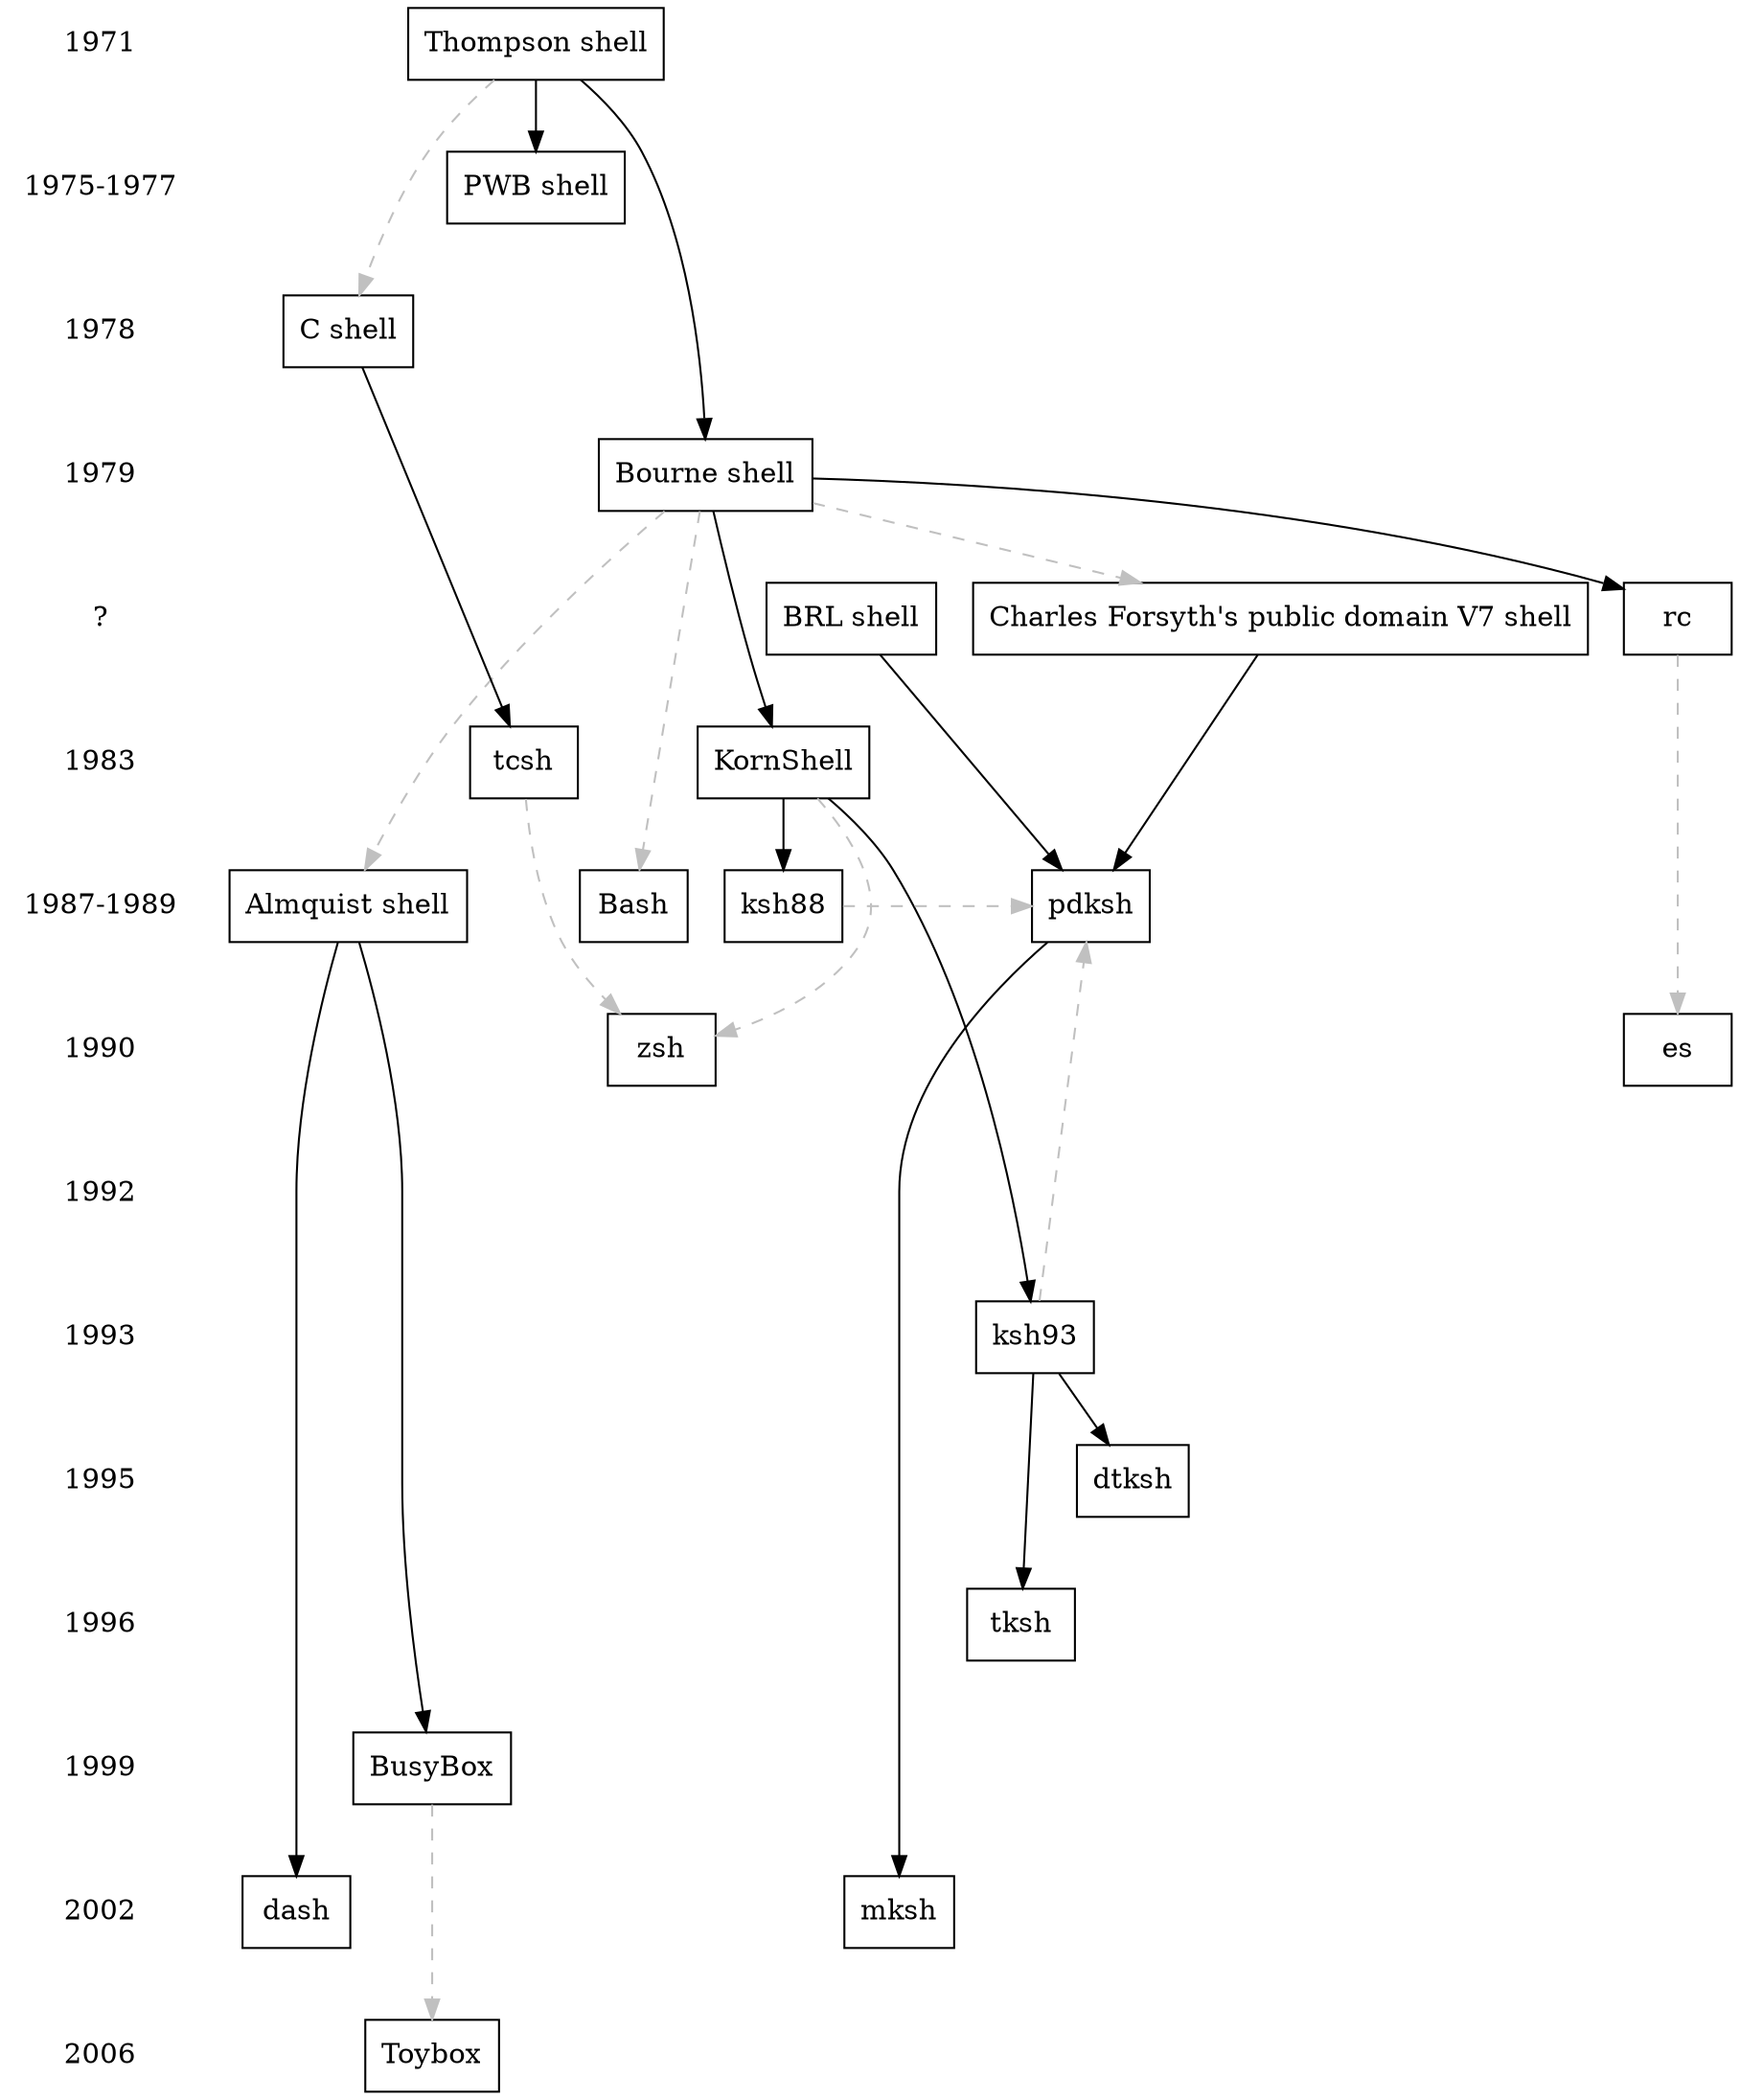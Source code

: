 digraph shells {

    {
        edge [ style = invis; ]
            node [ shape = plaintext; ]
            1971 -> "1975-1977" -> 1978 -> 1979 -> "?" -> 1983 -> "1987-1989" -> 1990 -> 1992 -> 1993 -> 1995 -> 1996 ->1999 -> 2002 -> 2006;
    }

    edge [ style = solid; ]
    node [ shape = box; ]

    /* https://en.wikipedia.org/wiki/Thompson_shell */
    { rank = same; 1971; "Thompson shell"; }
    "Thompson shell" -> "Bourne shell";
    "Thompson shell" -> "PWB shell";

    /* https://en.wikipedia.org/wiki/PWB_shell */
    { rank = same; "1975-1977"; "PWB shell"; }

    /* https://en.wikipedia.org/wiki/C_shell */
    { rank = same; 1978; "C shell"; }
    "C shell" -> tcsh;
    
    /* https://en.wikipedia.org/wiki/Bourne_shell */
    { rank = same; 1979; "Bourne shell"; }
    "Bourne shell" -> "KornShell";
    "Bourne shell" -> "rc";

    /* https://web.archive.org/web/20040216045828/web.cs.mun.ca/~michael/pdksh/ */
    { rank = same; "?"; "Charles Forsyth's public domain V7 shell"; "BRL shell"; }
    { "Charles Forsyth's public domain V7 shell" -> pdksh; }
    { "BRL shell" -> pdksh; }

    /* https://groups.google.com/forum/?hl=en#!msg/net.sources/BC0V7oosT8k/MKNdzEG_c3AJ */
    { rank = same; 1983; tcsh; }

    /* https://en.wikipedia.org/wiki/KornShell */
    { rank = same; 1983; "KornShell"; }
    "KornShell" -> "ksh88";
    "KornShell" -> "ksh93";
    { rank = same; "1987-1989"; "ksh88"; }
    { rank = same; 1993; "ksh93"; }
    "ksh93" -> dtksh;
    "ksh93" -> tksh;

    /* https://en.wikipedia.org/wiki/Almquist_shell */
    { rank = same; "1987-1989"; "Almquist shell"; }
    "Almquist shell" -> dash;
    "Almquist shell" -> BusyBox;

    { rank = same; 2002; dash; }

    /* https://web.archive.org/web/20040216045828/web.cs.mun.ca/~michael/pdksh/ */
    /* https://web.archive.org/web/20040227010520/http://web.cs.mun.ca:80/~michael/pdksh/CONTRIBUTORS */
    { rank = same; "1987-1989"; pdksh; }
    pdksh -> mksh;
    
    /* https://en.wikipedia.org/wiki/Bash_(Unix_shell) */
    { rank = same; "1987-1989"; Bash; }

    /* https://stuff.mit.edu/afs/sipb/user/yandros/doc/es-usenix-winter93.html */
    { rank = same; 1990; es; }
    
    /* https://groups.google.com/forum/#!msg/alt.sources/tVgN49u8Ax4/7VgQlHZ4bJMJ */
    /* http://zsh.sourceforge.net/FAQ/zshfaq01.html#l1 */
    { rank = same; 1990; zsh; }

    /* https://en.wikipedia.org/wiki/Plan_9_from_Bell_Labs */
    { rank = same; "?" ; rc; }

    /* https://books.google.ca/books?id=O6xQAAAAMAAJ&q=Desktop+Korn+Shell+Graphical+Programming+For+the+Common+Desktop+Environment+Version+1.0&dq=Desktop+Korn+Shell+Graphical+Programming+For+the+Common+Desktop+Environment+Version+1.0&hl=en&sa=X&ved=0ahUKEwjjg9Tp0MXeAhXK34MKHeoZB74Q6AEIKTAA */
    { rank = same; 1995; dtksh; }

    /* https://www.usenix.org/legacy/publications/library/proceedings/tcl96/full_papers/korn/index.html */
    { rank = same; 1996; tksh; }

    /* https://en.wikipedia.org/wiki/BusyBox */
    { rank = same; 1999; BusyBox; }
    
    /* https://en.wikipedia.org/wiki/MirOS_BSD */
    { rank = same; 2002; mksh; }

    /* https://en.wikipedia.org/wiki/Toybox */
    { rank = same; 2006; Toybox; }
    
    edge [ style = dashed; color = grey; ];
    ksh88 -> pdksh;
    ksh93 -> pdksh;
    KornShell -> zsh;
    tcsh -> zsh;
    "Bourne shell" -> "Charles Forsyth's public domain V7 shell";
    "Bourne shell" -> "Bash";
    "Bourne shell" -> "Almquist shell";
    "Thompson shell" -> "C shell";
    rc -> es;
    BusyBox -> Toybox;
    
}
